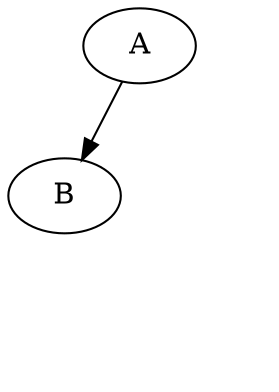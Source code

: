 digraph {
    A[class="disabled"]
    B
    C[style="invis"]

    A -> B[class="disabled"]
    A -> C[style="invis"]

    D[style="invis"]
    C -> D[style="invis"]
}
